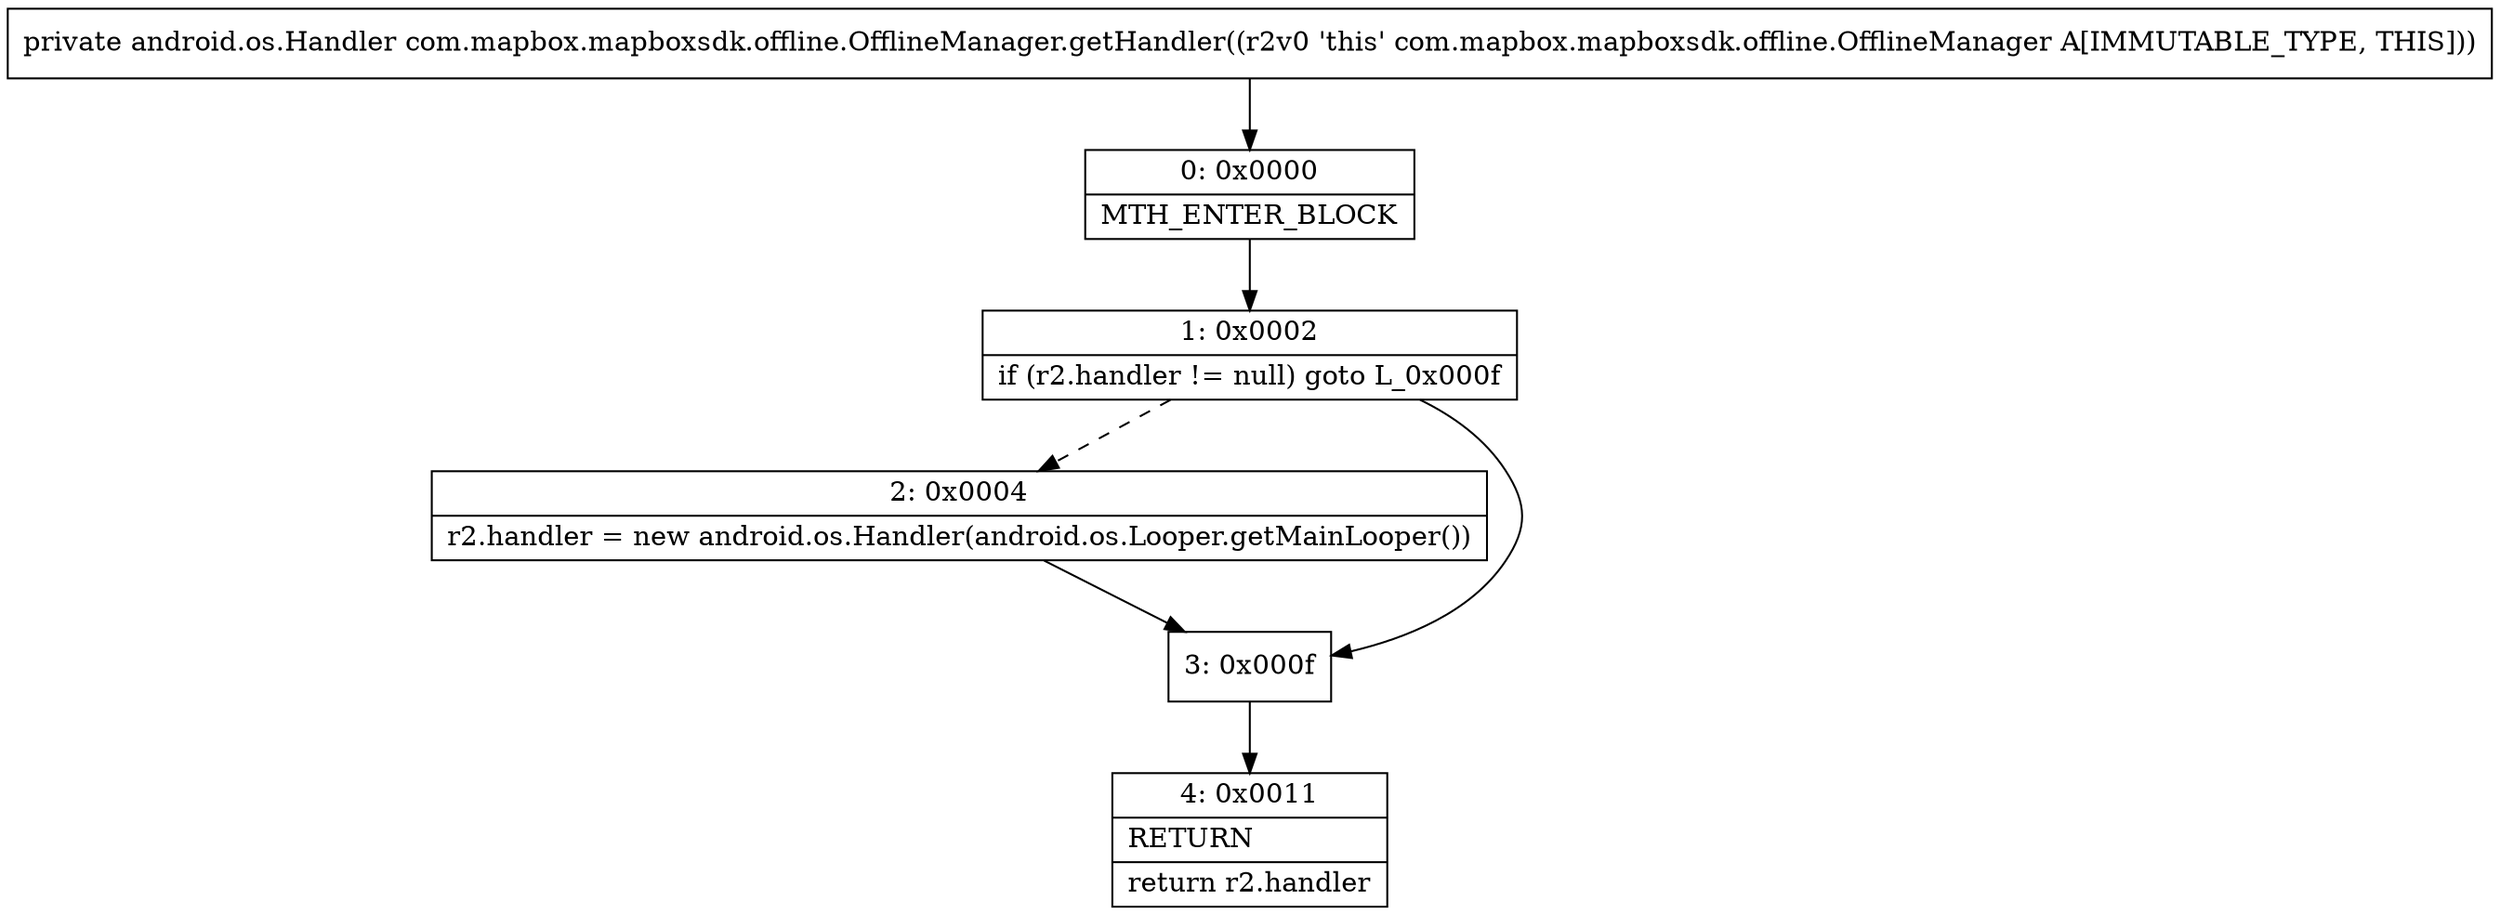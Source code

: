 digraph "CFG forcom.mapbox.mapboxsdk.offline.OfflineManager.getHandler()Landroid\/os\/Handler;" {
Node_0 [shape=record,label="{0\:\ 0x0000|MTH_ENTER_BLOCK\l}"];
Node_1 [shape=record,label="{1\:\ 0x0002|if (r2.handler != null) goto L_0x000f\l}"];
Node_2 [shape=record,label="{2\:\ 0x0004|r2.handler = new android.os.Handler(android.os.Looper.getMainLooper())\l}"];
Node_3 [shape=record,label="{3\:\ 0x000f}"];
Node_4 [shape=record,label="{4\:\ 0x0011|RETURN\l|return r2.handler\l}"];
MethodNode[shape=record,label="{private android.os.Handler com.mapbox.mapboxsdk.offline.OfflineManager.getHandler((r2v0 'this' com.mapbox.mapboxsdk.offline.OfflineManager A[IMMUTABLE_TYPE, THIS])) }"];
MethodNode -> Node_0;
Node_0 -> Node_1;
Node_1 -> Node_2[style=dashed];
Node_1 -> Node_3;
Node_2 -> Node_3;
Node_3 -> Node_4;
}

